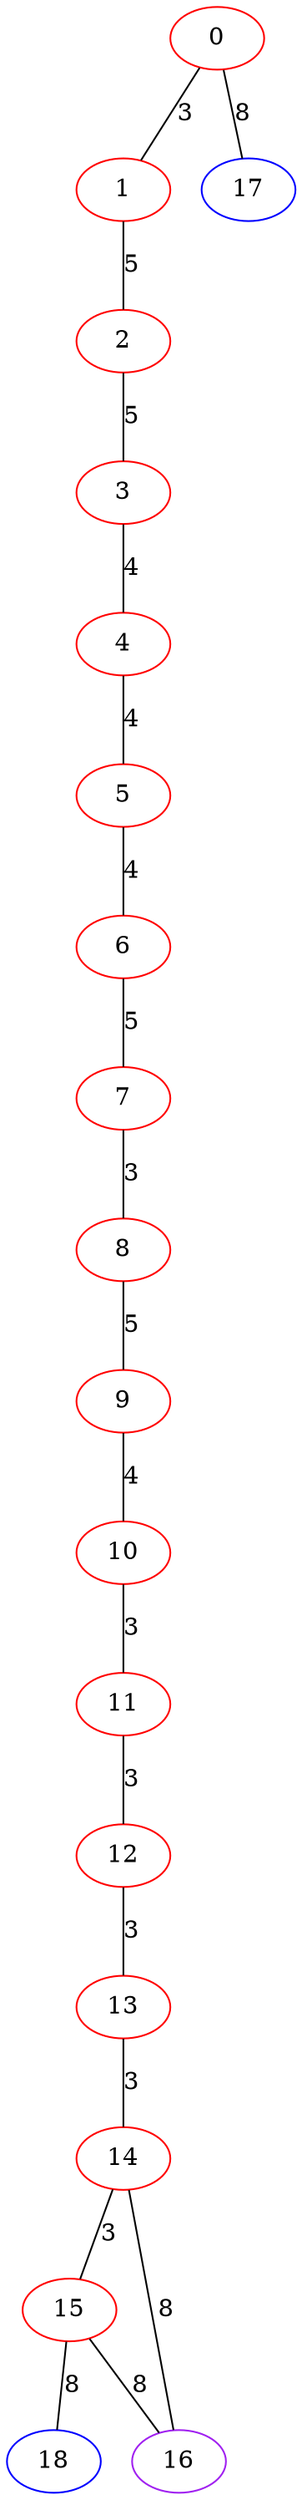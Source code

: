 graph "" {
0 [color=red, weight=1];
1 [color=red, weight=1];
2 [color=red, weight=1];
3 [color=red, weight=1];
4 [color=red, weight=1];
5 [color=red, weight=1];
6 [color=red, weight=1];
7 [color=red, weight=1];
8 [color=red, weight=1];
9 [color=red, weight=1];
10 [color=red, weight=1];
11 [color=red, weight=1];
12 [color=red, weight=1];
13 [color=red, weight=1];
14 [color=red, weight=1];
15 [color=red, weight=1];
16 [color=purple, weight=4];
17 [color=blue, weight=3];
18 [color=blue, weight=3];
0 -- 1  [key=0, label=3];
0 -- 17  [key=0, label=8];
1 -- 2  [key=0, label=5];
2 -- 3  [key=0, label=5];
3 -- 4  [key=0, label=4];
4 -- 5  [key=0, label=4];
5 -- 6  [key=0, label=4];
6 -- 7  [key=0, label=5];
7 -- 8  [key=0, label=3];
8 -- 9  [key=0, label=5];
9 -- 10  [key=0, label=4];
10 -- 11  [key=0, label=3];
11 -- 12  [key=0, label=3];
12 -- 13  [key=0, label=3];
13 -- 14  [key=0, label=3];
14 -- 16  [key=0, label=8];
14 -- 15  [key=0, label=3];
15 -- 16  [key=0, label=8];
15 -- 18  [key=0, label=8];
}
